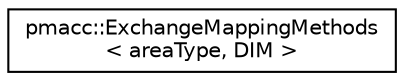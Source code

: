 digraph "Graphical Class Hierarchy"
{
 // LATEX_PDF_SIZE
  edge [fontname="Helvetica",fontsize="10",labelfontname="Helvetica",labelfontsize="10"];
  node [fontname="Helvetica",fontsize="10",shape=record];
  rankdir="LR";
  Node0 [label="pmacc::ExchangeMappingMethods\l\< areaType, DIM \>",height=0.2,width=0.4,color="black", fillcolor="white", style="filled",URL="$classpmacc_1_1_exchange_mapping_methods.html",tooltip="Helper class for ExchangeMapping."];
}

